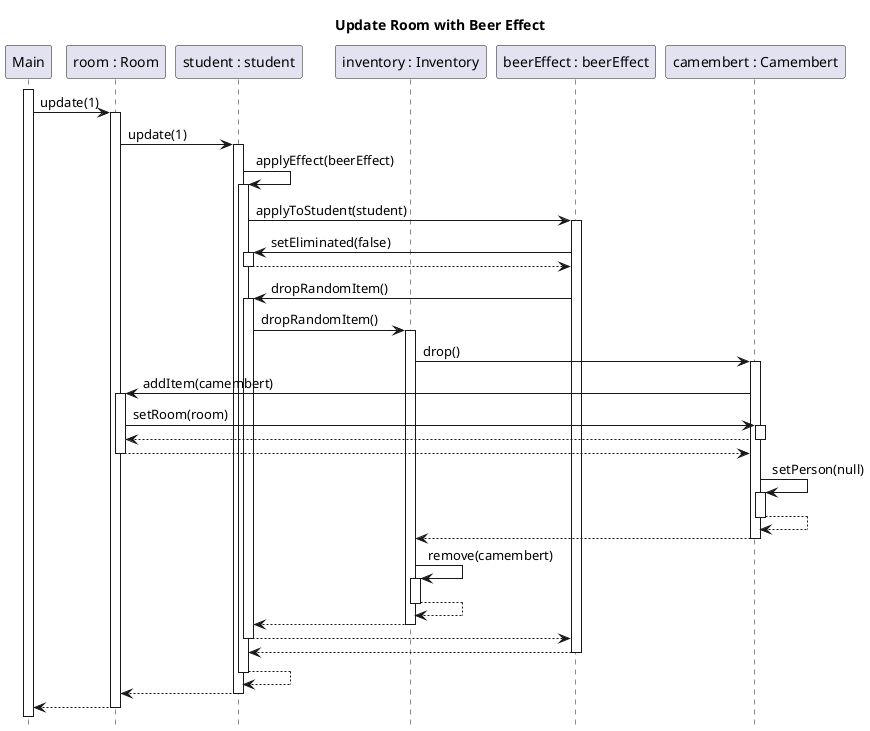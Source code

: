 @startuml room-update-beer-effect
title Update Room with Beer Effect
hide footbox
autoactivate on
skinparam SequenceReferenceBackgroundColor white

participant Main
participant "room : Room" as room
participant "student : student" as student
participant "inventory : Inventory" as inventory
participant "beerEffect : beerEffect" as beer
participant "camembert : Camembert" as camembert

activate Main
Main -> room : update(1)
    room -> student : update(1)
        student -> student : applyEffect(beerEffect)
            student -> beer : applyToStudent(student)
                beer -> student : setEliminated(false)
                return
                beer -> student : dropRandomItem()
                    student -> inventory : dropRandomItem()
                        inventory -> camembert : drop()
                            camembert -> room : addItem(camembert)
                                room -> camembert : setRoom(room)
                                return
                            return
                            camembert -> camembert : setPerson(null)
                            return
                        return
                        inventory -> inventory : remove(camembert)
                        return
                    return
                return
            return
        return
    return
return
@enduml